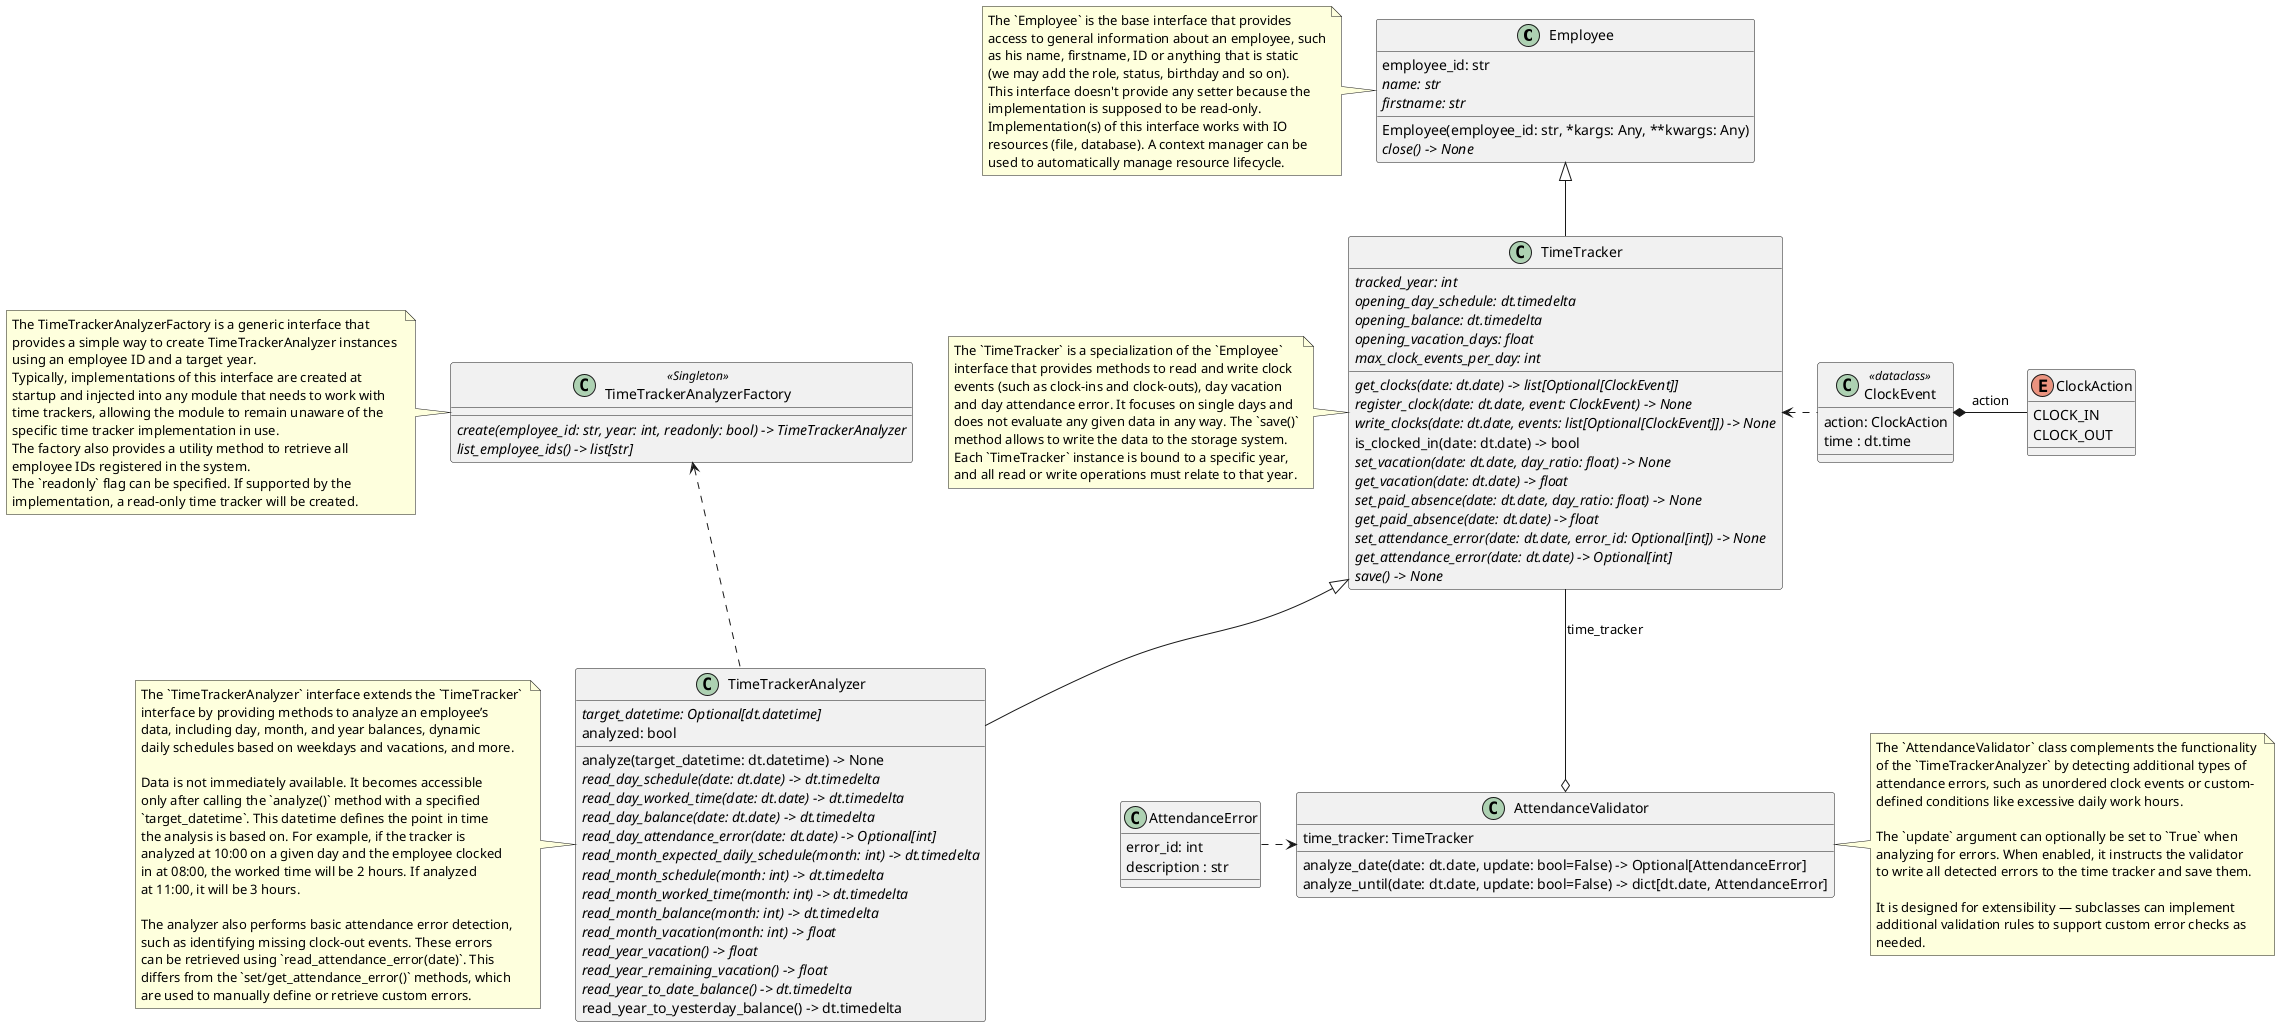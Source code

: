@startuml time_tracker

class "Employee" {
  employee_id: str
  {abstract}name: str
  {abstract}firstname: str

  Employee(employee_id: str, *kargs: Any, **kwargs: Any)
  {abstract}close() -> None
}

note left 
  The `Employee` is the base interface that provides 
  access to general information about an employee, such
  as his name, firstname, ID or anything that is static
  (we may add the role, status, birthday and so on).
  This interface doesn't provide any setter because the 
  implementation is supposed to be read-only.
  Implementation(s) of this interface works with IO 
  resources (file, database). A context manager can be 
  used to automatically manage resource lifecycle.
end note

class "TimeTracker" {
  {abstract}tracked_year: int
  {abstract}opening_day_schedule: dt.timedelta
  {abstract}opening_balance: dt.timedelta
  {abstract}opening_vacation_days: float
  {abstract}max_clock_events_per_day: int

  {abstract}get_clocks(date: dt.date) -> list[Optional[ClockEvent]]
  {abstract}register_clock(date: dt.date, event: ClockEvent) -> None
  {abstract}write_clocks(date: dt.date, events: list[Optional[ClockEvent]]) -> None
  is_clocked_in(date: dt.date) -> bool
  {abstract}set_vacation(date: dt.date, day_ratio: float) -> None
  {abstract}get_vacation(date: dt.date) -> float
  {abstract}set_paid_absence(date: dt.date, day_ratio: float) -> None
  {abstract}get_paid_absence(date: dt.date) -> float
  {abstract}set_attendance_error(date: dt.date, error_id: Optional[int]) -> None
  {abstract}get_attendance_error(date: dt.date) -> Optional[int]
  {abstract}save() -> None
}

note left
The `TimeTracker` is a specialization of the `Employee` 
interface that provides methods to read and write clock 
events (such as clock-ins and clock-outs), day vacation 
and day attendance error. It focuses on single days and
does not evaluate any given data in any way. The `save()`
method allows to write the data to the storage system.
Each `TimeTracker` instance is bound to a specific year, 
and all read or write operations must relate to that year.
end note

class "TimeTrackerAnalyzer" {
  {abstract}target_datetime: Optional[dt.datetime]
  analyzed: bool
  
  analyze(target_datetime: dt.datetime) -> None
  {abstract}read_day_schedule(date: dt.date) -> dt.timedelta
  {abstract}read_day_worked_time(date: dt.date) -> dt.timedelta
  {abstract}read_day_balance(date: dt.date) -> dt.timedelta
  {abstract}read_day_attendance_error(date: dt.date) -> Optional[int]
  {abstract}read_month_expected_daily_schedule(month: int) -> dt.timedelta
  {abstract}read_month_schedule(month: int) -> dt.timedelta
  {abstract}read_month_worked_time(month: int) -> dt.timedelta
  {abstract}read_month_balance(month: int) -> dt.timedelta
  {abstract}read_month_vacation(month: int) -> float
  {abstract}read_year_vacation() -> float
  {abstract}read_year_remaining_vacation() -> float
  {abstract}read_year_to_date_balance() -> dt.timedelta
  read_year_to_yesterday_balance() -> dt.timedelta
}

note left
The `TimeTrackerAnalyzer` interface extends the `TimeTracker` 
interface by providing methods to analyze an employee’s 
data, including day, month, and year balances, dynamic 
daily schedules based on weekdays and vacations, and more.

Data is not immediately available. It becomes accessible 
only after calling the `analyze()` method with a specified 
`target_datetime`. This datetime defines the point in time 
the analysis is based on. For example, if the tracker is 
analyzed at 10:00 on a given day and the employee clocked 
in at 08:00, the worked time will be 2 hours. If analyzed 
at 11:00, it will be 3 hours.

The analyzer also performs basic attendance error detection, 
such as identifying missing clock-out events. These errors 
can be retrieved using `read_attendance_error(date)`. This 
differs from the `set/get_attendance_error()` methods, which 
are used to manually define or retrieve custom errors.
end note

Employee <|-- TimeTracker
TimeTracker <|-- TimeTrackerAnalyzer

enum "ClockAction" {
  CLOCK_IN
  CLOCK_OUT
}

class "ClockEvent" <<dataclass>> {
  action: ClockAction
  time : dt.time
}

ClockEvent .l.> TimeTracker
ClockAction -l* ClockEvent : action

class "AttendanceError" {
  error_id: int
  description : str
}

class "AttendanceValidator" {
  time_tracker: TimeTracker
  analyze_date(date: dt.date, update: bool=False) -> Optional[AttendanceError]
  analyze_until(date: dt.date, update: bool=False) -> dict[dt.date, AttendanceError]
}

note right
  The `AttendanceValidator` class complements the functionality 
  of the `TimeTrackerAnalyzer` by detecting additional types of 
  attendance errors, such as unordered clock events or custom-
  defined conditions like excessive daily work hours.

  The `update` argument can optionally be set to `True` when 
  analyzing for errors. When enabled, it instructs the validator 
  to write all detected errors to the time tracker and save them.
  
  It is designed for extensibility — subclasses can implement 
  additional validation rules to support custom error checks as 
  needed.
end note

TimeTracker --o AttendanceValidator : time_tracker
AttendanceError .> AttendanceValidator

class "TimeTrackerAnalyzerFactory" <<Singleton>> {
  {abstract}create(employee_id: str, year: int, readonly: bool) -> TimeTrackerAnalyzer
  {abstract}list_employee_ids() -> list[str]
}

note left
  The TimeTrackerAnalyzerFactory is a generic interface that 
  provides a simple way to create TimeTrackerAnalyzer instances 
  using an employee ID and a target year.
  Typically, implementations of this interface are created at 
  startup and injected into any module that needs to work with 
  time trackers, allowing the module to remain unaware of the 
  specific time tracker implementation in use.
  The factory also provides a utility method to retrieve all 
  employee IDs registered in the system.
  The `readonly` flag can be specified. If supported by the
  implementation, a read-only time tracker will be created.
end note

TimeTrackerAnalyzerFactory <.. TimeTrackerAnalyzer

@enduml
